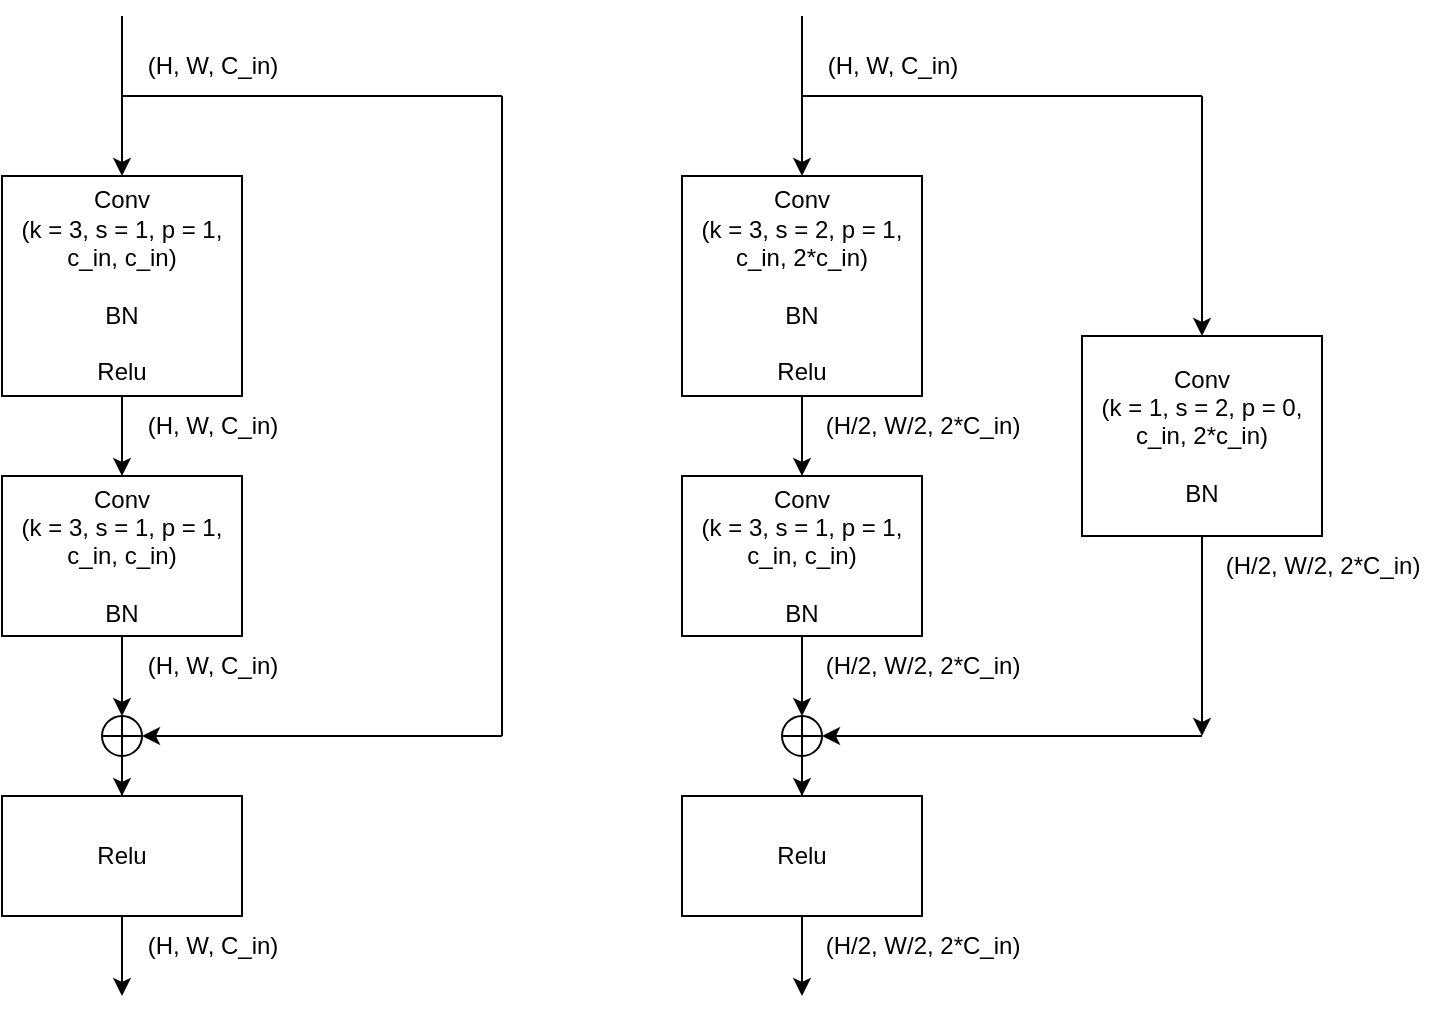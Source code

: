 <mxfile version="21.3.0" type="google">
  <diagram name="第 1 页" id="U5FjOyqFveNuQuQbqW4P">
    <mxGraphModel grid="1" page="1" gridSize="10" guides="1" tooltips="1" connect="1" arrows="1" fold="1" pageScale="1" pageWidth="827" pageHeight="1169" math="0" shadow="0">
      <root>
        <mxCell id="0" />
        <mxCell id="1" parent="0" />
        <mxCell id="Lip0RFg4Z80QYY3nlwnB-22" value="" style="edgeStyle=orthogonalEdgeStyle;rounded=0;orthogonalLoop=1;jettySize=auto;html=1;" edge="1" parent="1" source="Lip0RFg4Z80QYY3nlwnB-1" target="Lip0RFg4Z80QYY3nlwnB-3">
          <mxGeometry relative="1" as="geometry" />
        </mxCell>
        <mxCell id="Lip0RFg4Z80QYY3nlwnB-1" value="Conv&lt;br&gt;(k = 3, s = 1, p = 1, c_in, c_in)&lt;br&gt;&lt;br&gt;BN&lt;br&gt;&lt;br&gt;Relu" style="rounded=0;whiteSpace=wrap;html=1;" vertex="1" parent="1">
          <mxGeometry x="100" y="120" width="120" height="110" as="geometry" />
        </mxCell>
        <mxCell id="Lip0RFg4Z80QYY3nlwnB-7" value="" style="edgeStyle=orthogonalEdgeStyle;rounded=0;orthogonalLoop=1;jettySize=auto;html=1;entryX=0.5;entryY=0;entryDx=0;entryDy=0;" edge="1" parent="1" source="Lip0RFg4Z80QYY3nlwnB-3" target="Lip0RFg4Z80QYY3nlwnB-8">
          <mxGeometry relative="1" as="geometry" />
        </mxCell>
        <mxCell id="Lip0RFg4Z80QYY3nlwnB-3" value="Conv&lt;br&gt;(k = 3, s = 1, p = 1,&lt;br&gt;c_in, c_in)&lt;br&gt;&lt;br&gt;BN" style="rounded=0;whiteSpace=wrap;html=1;" vertex="1" parent="1">
          <mxGeometry x="100" y="270" width="120" height="80" as="geometry" />
        </mxCell>
        <mxCell id="Lip0RFg4Z80QYY3nlwnB-4" value="Relu" style="rounded=0;whiteSpace=wrap;html=1;" vertex="1" parent="1">
          <mxGeometry x="100" y="430" width="120" height="60" as="geometry" />
        </mxCell>
        <mxCell id="Lip0RFg4Z80QYY3nlwnB-6" value="" style="endArrow=classic;html=1;rounded=0;entryX=0.5;entryY=0;entryDx=0;entryDy=0;" edge="1" parent="1" target="Lip0RFg4Z80QYY3nlwnB-1">
          <mxGeometry width="50" height="50" relative="1" as="geometry">
            <mxPoint x="160" y="40" as="sourcePoint" />
            <mxPoint x="340" y="160" as="targetPoint" />
          </mxGeometry>
        </mxCell>
        <mxCell id="Lip0RFg4Z80QYY3nlwnB-9" value="" style="edgeStyle=orthogonalEdgeStyle;rounded=0;orthogonalLoop=1;jettySize=auto;html=1;" edge="1" parent="1" source="Lip0RFg4Z80QYY3nlwnB-8" target="Lip0RFg4Z80QYY3nlwnB-4">
          <mxGeometry relative="1" as="geometry" />
        </mxCell>
        <mxCell id="Lip0RFg4Z80QYY3nlwnB-8" value="" style="shape=orEllipse;perimeter=ellipsePerimeter;whiteSpace=wrap;html=1;backgroundOutline=1;" vertex="1" parent="1">
          <mxGeometry x="150" y="390" width="20" height="20" as="geometry" />
        </mxCell>
        <mxCell id="Lip0RFg4Z80QYY3nlwnB-11" value="" style="endArrow=none;html=1;rounded=0;" edge="1" parent="1">
          <mxGeometry width="50" height="50" relative="1" as="geometry">
            <mxPoint x="160" y="80" as="sourcePoint" />
            <mxPoint x="350" y="80" as="targetPoint" />
          </mxGeometry>
        </mxCell>
        <mxCell id="Lip0RFg4Z80QYY3nlwnB-14" value="" style="endArrow=none;html=1;rounded=0;" edge="1" parent="1">
          <mxGeometry width="50" height="50" relative="1" as="geometry">
            <mxPoint x="350" y="80" as="sourcePoint" />
            <mxPoint x="350" y="400" as="targetPoint" />
          </mxGeometry>
        </mxCell>
        <mxCell id="Lip0RFg4Z80QYY3nlwnB-15" value="" style="endArrow=classic;html=1;rounded=0;entryX=1;entryY=0.5;entryDx=0;entryDy=0;" edge="1" parent="1" target="Lip0RFg4Z80QYY3nlwnB-8">
          <mxGeometry width="50" height="50" relative="1" as="geometry">
            <mxPoint x="350" y="400" as="sourcePoint" />
            <mxPoint x="340" y="240" as="targetPoint" />
          </mxGeometry>
        </mxCell>
        <mxCell id="Lip0RFg4Z80QYY3nlwnB-16" value="" style="endArrow=classic;html=1;rounded=0;exitX=0.5;exitY=1;exitDx=0;exitDy=0;" edge="1" parent="1" source="Lip0RFg4Z80QYY3nlwnB-4">
          <mxGeometry width="50" height="50" relative="1" as="geometry">
            <mxPoint x="290" y="520" as="sourcePoint" />
            <mxPoint x="160" y="530" as="targetPoint" />
          </mxGeometry>
        </mxCell>
        <mxCell id="Lip0RFg4Z80QYY3nlwnB-18" value="(H, W, C_in)" style="text;html=1;align=center;verticalAlign=middle;resizable=0;points=[];autosize=1;strokeColor=none;fillColor=none;" vertex="1" parent="1">
          <mxGeometry x="160" y="50" width="90" height="30" as="geometry" />
        </mxCell>
        <mxCell id="Lip0RFg4Z80QYY3nlwnB-19" value="(H, W, C_in)" style="text;html=1;align=center;verticalAlign=middle;resizable=0;points=[];autosize=1;strokeColor=none;fillColor=none;" vertex="1" parent="1">
          <mxGeometry x="160" y="350" width="90" height="30" as="geometry" />
        </mxCell>
        <mxCell id="Lip0RFg4Z80QYY3nlwnB-20" value="(H, W, C_in)" style="text;html=1;align=center;verticalAlign=middle;resizable=0;points=[];autosize=1;strokeColor=none;fillColor=none;" vertex="1" parent="1">
          <mxGeometry x="160" y="490" width="90" height="30" as="geometry" />
        </mxCell>
        <mxCell id="Lip0RFg4Z80QYY3nlwnB-23" value="(H, W, C_in)" style="text;html=1;align=center;verticalAlign=middle;resizable=0;points=[];autosize=1;strokeColor=none;fillColor=none;" vertex="1" parent="1">
          <mxGeometry x="160" y="230" width="90" height="30" as="geometry" />
        </mxCell>
        <mxCell id="Lip0RFg4Z80QYY3nlwnB-24" value="" style="edgeStyle=orthogonalEdgeStyle;rounded=0;orthogonalLoop=1;jettySize=auto;html=1;" edge="1" parent="1" source="Lip0RFg4Z80QYY3nlwnB-25" target="Lip0RFg4Z80QYY3nlwnB-27">
          <mxGeometry relative="1" as="geometry" />
        </mxCell>
        <mxCell id="Lip0RFg4Z80QYY3nlwnB-25" value="Conv&lt;br&gt;(k = 3, s = 2, p = 1, c_in, 2*c_in)&lt;br&gt;&lt;br&gt;BN&lt;br&gt;&lt;br&gt;Relu" style="rounded=0;whiteSpace=wrap;html=1;" vertex="1" parent="1">
          <mxGeometry x="440" y="120" width="120" height="110" as="geometry" />
        </mxCell>
        <mxCell id="Lip0RFg4Z80QYY3nlwnB-26" value="" style="edgeStyle=orthogonalEdgeStyle;rounded=0;orthogonalLoop=1;jettySize=auto;html=1;entryX=0.5;entryY=0;entryDx=0;entryDy=0;" edge="1" parent="1" source="Lip0RFg4Z80QYY3nlwnB-27" target="Lip0RFg4Z80QYY3nlwnB-31">
          <mxGeometry relative="1" as="geometry" />
        </mxCell>
        <mxCell id="Lip0RFg4Z80QYY3nlwnB-27" value="Conv&lt;br&gt;(k = 3, s = 1, p = 1,&lt;br&gt;c_in, c_in)&lt;br&gt;&lt;br&gt;BN" style="rounded=0;whiteSpace=wrap;html=1;" vertex="1" parent="1">
          <mxGeometry x="440" y="270" width="120" height="80" as="geometry" />
        </mxCell>
        <mxCell id="Lip0RFg4Z80QYY3nlwnB-28" value="Relu" style="rounded=0;whiteSpace=wrap;html=1;" vertex="1" parent="1">
          <mxGeometry x="440" y="430" width="120" height="60" as="geometry" />
        </mxCell>
        <mxCell id="Lip0RFg4Z80QYY3nlwnB-29" value="" style="endArrow=classic;html=1;rounded=0;entryX=0.5;entryY=0;entryDx=0;entryDy=0;" edge="1" parent="1" target="Lip0RFg4Z80QYY3nlwnB-25">
          <mxGeometry width="50" height="50" relative="1" as="geometry">
            <mxPoint x="500" y="40" as="sourcePoint" />
            <mxPoint x="680" y="160" as="targetPoint" />
          </mxGeometry>
        </mxCell>
        <mxCell id="Lip0RFg4Z80QYY3nlwnB-30" value="" style="edgeStyle=orthogonalEdgeStyle;rounded=0;orthogonalLoop=1;jettySize=auto;html=1;" edge="1" parent="1" source="Lip0RFg4Z80QYY3nlwnB-31" target="Lip0RFg4Z80QYY3nlwnB-28">
          <mxGeometry relative="1" as="geometry" />
        </mxCell>
        <mxCell id="Lip0RFg4Z80QYY3nlwnB-31" value="" style="shape=orEllipse;perimeter=ellipsePerimeter;whiteSpace=wrap;html=1;backgroundOutline=1;" vertex="1" parent="1">
          <mxGeometry x="490" y="390" width="20" height="20" as="geometry" />
        </mxCell>
        <mxCell id="Lip0RFg4Z80QYY3nlwnB-32" value="" style="endArrow=none;html=1;rounded=0;" edge="1" parent="1">
          <mxGeometry width="50" height="50" relative="1" as="geometry">
            <mxPoint x="500" y="80" as="sourcePoint" />
            <mxPoint x="700" y="80" as="targetPoint" />
          </mxGeometry>
        </mxCell>
        <mxCell id="Lip0RFg4Z80QYY3nlwnB-34" value="" style="endArrow=classic;html=1;rounded=0;entryX=1;entryY=0.5;entryDx=0;entryDy=0;" edge="1" parent="1" target="Lip0RFg4Z80QYY3nlwnB-31">
          <mxGeometry width="50" height="50" relative="1" as="geometry">
            <mxPoint x="700" y="400" as="sourcePoint" />
            <mxPoint x="680" y="240" as="targetPoint" />
          </mxGeometry>
        </mxCell>
        <mxCell id="Lip0RFg4Z80QYY3nlwnB-35" value="" style="endArrow=classic;html=1;rounded=0;exitX=0.5;exitY=1;exitDx=0;exitDy=0;" edge="1" parent="1" source="Lip0RFg4Z80QYY3nlwnB-28">
          <mxGeometry width="50" height="50" relative="1" as="geometry">
            <mxPoint x="630" y="520" as="sourcePoint" />
            <mxPoint x="500" y="530" as="targetPoint" />
          </mxGeometry>
        </mxCell>
        <mxCell id="Lip0RFg4Z80QYY3nlwnB-36" value="(H, W, C_in)" style="text;html=1;align=center;verticalAlign=middle;resizable=0;points=[];autosize=1;strokeColor=none;fillColor=none;" vertex="1" parent="1">
          <mxGeometry x="500" y="50" width="90" height="30" as="geometry" />
        </mxCell>
        <mxCell id="Lip0RFg4Z80QYY3nlwnB-37" value="(H/2, W/2, 2*C_in)" style="text;html=1;align=center;verticalAlign=middle;resizable=0;points=[];autosize=1;strokeColor=none;fillColor=none;" vertex="1" parent="1">
          <mxGeometry x="500" y="350" width="120" height="30" as="geometry" />
        </mxCell>
        <mxCell id="Lip0RFg4Z80QYY3nlwnB-39" value="(H/2, W/2, 2*C_in)" style="text;html=1;align=center;verticalAlign=middle;resizable=0;points=[];autosize=1;strokeColor=none;fillColor=none;" vertex="1" parent="1">
          <mxGeometry x="500" y="230" width="120" height="30" as="geometry" />
        </mxCell>
        <mxCell id="Lip0RFg4Z80QYY3nlwnB-40" value="Conv&lt;br&gt;(k = 1, s = 2, p = 0, c_in, 2*c_in)&lt;br&gt;&lt;br&gt;BN" style="rounded=0;whiteSpace=wrap;html=1;" vertex="1" parent="1">
          <mxGeometry x="640" y="200" width="120" height="100" as="geometry" />
        </mxCell>
        <mxCell id="Lip0RFg4Z80QYY3nlwnB-42" value="" style="endArrow=classic;html=1;rounded=0;entryX=0.5;entryY=0;entryDx=0;entryDy=0;" edge="1" parent="1" target="Lip0RFg4Z80QYY3nlwnB-40">
          <mxGeometry width="50" height="50" relative="1" as="geometry">
            <mxPoint x="700" y="80" as="sourcePoint" />
            <mxPoint x="790" y="220" as="targetPoint" />
          </mxGeometry>
        </mxCell>
        <mxCell id="Lip0RFg4Z80QYY3nlwnB-43" value="" style="endArrow=classic;html=1;rounded=0;exitX=0.5;exitY=1;exitDx=0;exitDy=0;" edge="1" parent="1" source="Lip0RFg4Z80QYY3nlwnB-40">
          <mxGeometry width="50" height="50" relative="1" as="geometry">
            <mxPoint x="740" y="270" as="sourcePoint" />
            <mxPoint x="700" y="400" as="targetPoint" />
          </mxGeometry>
        </mxCell>
        <mxCell id="Lip0RFg4Z80QYY3nlwnB-44" value="(H/2, W/2, 2*C_in)" style="text;html=1;align=center;verticalAlign=middle;resizable=0;points=[];autosize=1;strokeColor=none;fillColor=none;" vertex="1" parent="1">
          <mxGeometry x="700" y="300" width="120" height="30" as="geometry" />
        </mxCell>
        <mxCell id="Lip0RFg4Z80QYY3nlwnB-45" value="(H/2, W/2, 2*C_in)" style="text;html=1;align=center;verticalAlign=middle;resizable=0;points=[];autosize=1;strokeColor=none;fillColor=none;" vertex="1" parent="1">
          <mxGeometry x="500" y="490" width="120" height="30" as="geometry" />
        </mxCell>
      </root>
    </mxGraphModel>
  </diagram>
</mxfile>
